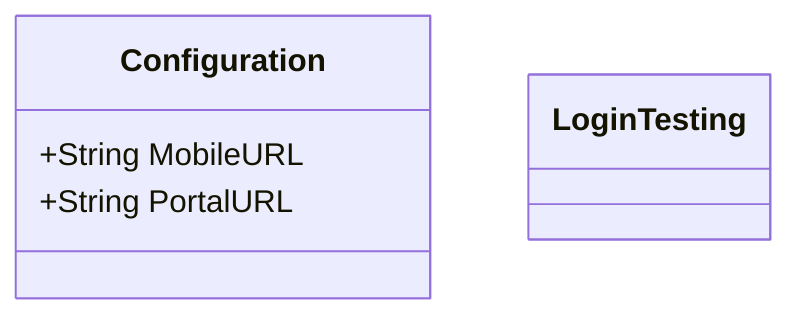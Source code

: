 classDiagram
    class Configuration
    Configuration: +String MobileURL
    Configuration: +String PortalURL

    class LoginTesting